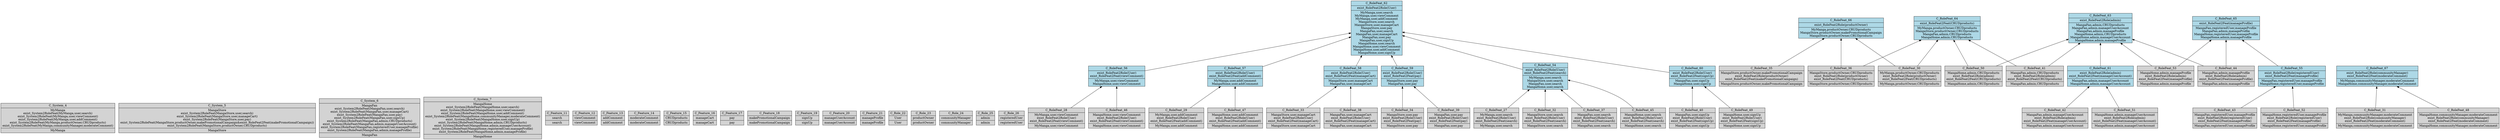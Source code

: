 digraph G { 
	rankdir=BT;
subgraph System { 
label="System";
4 [shape=record,style=filled,label="{C_System_4|MyManga\nexist_System2RoleFeat(MyManga,user,search)\nexist_System2RoleFeat(MyManga,user,viewComment)\nexist_System2RoleFeat(MyManga,user,addComment)\nexist_System2RoleFeat(MyManga,productOwner,CRUDproducts)\nexist_System2RoleFeat(MyManga,communityManager,moderateComment)\n|MyManga\n}"];
5 [shape=record,style=filled,label="{C_System_5|MangaStore\nexist_System2RoleFeat(MangaStore,user,search)\nexist_System2RoleFeat(MangaStore,user,manageCart)\nexist_System2RoleFeat(MangaStore,user,pay)\nexist_System2RoleFeat(MangaStore,productOwner,makePromotionalCampaign&exist_RoleFeat2Feat(makePromotionalCampaign))\nexist_System2RoleFeat(MangaStore,productOwner,CRUDproducts)\n|MangaStore\n}"];
6 [shape=record,style=filled,label="{C_System_6|MangaFan\nexist_System2RoleFeat(MangaFan,user,search)\nexist_System2RoleFeat(MangaFan,user,manageCart)\nexist_System2RoleFeat(MangaFan,user,pay)\nexist_System2RoleFeat(MangaFan,user,signUp)\nexist_System2RoleFeat(MangaFan,admin,CRUDproducts)\nexist_System2RoleFeat(MangaFan,admin,manageUserAccount)\nexist_System2RoleFeat(MangaFan,registeredUser,manageProfile)\nexist_System2RoleFeat(MangaFan,admin,manageProfile)\n|MangaFan\n}"];
7 [shape=record,style=filled,label="{C_System_7|MangaHome\nexist_System2RoleFeat(MangaHome,user,search)\nexist_System2RoleFeat(MangaHome,user,viewComment)\nexist_System2RoleFeat(MangaHome,user,addComment)\nexist_System2RoleFeat(MangaHome,communityManager,moderateComment)\nexist_System2RoleFeat(MangaHome,user,signUp)\nexist_System2RoleFeat(MangaHome,admin,CRUDproducts)\nexist_System2RoleFeat(MangaHome,admin,manageUserAccount)\nexist_System2RoleFeat(MangaHome,registeredUser,manageProfile)\nexist_System2RoleFeat(MangaHome,admin,manageProfile)\n|MangaHome\n}"];
}
subgraph Feature { 
label="Feature";
11 [shape=record,style=filled,label="{C_Feature_11|search\n|search\n}"];
12 [shape=record,style=filled,label="{C_Feature_12|viewComment\n|viewComment\n}"];
13 [shape=record,style=filled,label="{C_Feature_13|addComment\n|addComment\n}"];
14 [shape=record,style=filled,label="{C_Feature_14|moderateComment\n|moderateComment\n}"];
15 [shape=record,style=filled,label="{C_Feature_15|CRUDproducts\n|CRUDproducts\n}"];
16 [shape=record,style=filled,label="{C_Feature_16|manageCart\n|manageCart\n}"];
17 [shape=record,style=filled,label="{C_Feature_17|pay\n|pay\n}"];
18 [shape=record,style=filled,label="{C_Feature_18|makePromotionalCampaign\n|makePromotionalCampaign\n}"];
19 [shape=record,style=filled,label="{C_Feature_19|signUp\n|signUp\n}"];
20 [shape=record,style=filled,label="{C_Feature_20|manageUserAccount\n|manageUserAccount\n}"];
21 [shape=record,style=filled,label="{C_Feature_21|manageProfile\n|manageProfile\n}"];
}
subgraph Role { 
label="Role";
22 [shape=record,style=filled,label="{C_Role_22|User\n|User\n}"];
23 [shape=record,style=filled,label="{C_Role_23|productOwner\n|productOwner\n}"];
24 [shape=record,style=filled,label="{C_Role_24|communityManager\n|communityManager\n}"];
25 [shape=record,style=filled,label="{C_Role_25|admin\n|admin\n}"];
26 [shape=record,style=filled,label="{C_Role_26|registeredUser\n|registeredUser\n}"];
}
subgraph RoleFeat { 
label="RoleFeat";
27 [shape=record,style=filled,label="{C_RoleFeat_27|MyManga,user,search\nexist_RoleFeat2Role(User)\nexist_RoleFeat2Feat(search)\n|MyManga,user,search\n}"];
28 [shape=record,style=filled,label="{C_RoleFeat_28|MyManga,user,viewComment\nexist_RoleFeat2Role(User)\nexist_RoleFeat2Feat(viewComment)\n|MyManga,user,viewComment\n}"];
29 [shape=record,style=filled,label="{C_RoleFeat_29|MyManga,user,addComment\nexist_RoleFeat2Role(User)\nexist_RoleFeat2Feat(addComment)\n|MyManga,user,addComment\n}"];
30 [shape=record,style=filled,label="{C_RoleFeat_30|MyManga,productOwner,CRUDproducts\nexist_RoleFeat2Role(productOwner)\nexist_RoleFeat2Feat(CRUDproducts)\n|MyManga,productOwner,CRUDproducts\n}"];
32 [shape=record,style=filled,label="{C_RoleFeat_32|MangaStore,user,search\nexist_RoleFeat2Role(User)\nexist_RoleFeat2Feat(search)\n|MangaStore,user,search\n}"];
33 [shape=record,style=filled,label="{C_RoleFeat_33|MangaStore,user,manageCart\nexist_RoleFeat2Role(User)\nexist_RoleFeat2Feat(manageCart)\n|MangaStore,user,manageCart\n}"];
34 [shape=record,style=filled,label="{C_RoleFeat_34|MangaStore,user,pay\nexist_RoleFeat2Role(User)\nexist_RoleFeat2Feat(pay)\n|MangaStore,user,pay\n}"];
36 [shape=record,style=filled,label="{C_RoleFeat_36|MangaStore,productOwner,CRUDproducts\nexist_RoleFeat2Role(productOwner)\nexist_RoleFeat2Feat(CRUDproducts)\n|MangaStore,productOwner,CRUDproducts\n}"];
37 [shape=record,style=filled,label="{C_RoleFeat_37|MangaFan,user,search\nexist_RoleFeat2Role(User)\nexist_RoleFeat2Feat(search)\n|MangaFan,user,search\n}"];
38 [shape=record,style=filled,label="{C_RoleFeat_38|MangaFan,user,manageCart\nexist_RoleFeat2Role(User)\nexist_RoleFeat2Feat(manageCart)\n|MangaFan,user,manageCart\n}"];
39 [shape=record,style=filled,label="{C_RoleFeat_39|MangaFan,user,pay\nexist_RoleFeat2Role(User)\nexist_RoleFeat2Feat(pay)\n|MangaFan,user,pay\n}"];
40 [shape=record,style=filled,label="{C_RoleFeat_40|MangaFan,user,signUp\nexist_RoleFeat2Role(User)\nexist_RoleFeat2Feat(signUp)\n|MangaFan,user,signUp\n}"];
41 [shape=record,style=filled,label="{C_RoleFeat_41|MangaFan,admin,CRUDproducts\nexist_RoleFeat2Role(admin)\nexist_RoleFeat2Feat(CRUDproducts)\n|MangaFan,admin,CRUDproducts\n}"];
42 [shape=record,style=filled,label="{C_RoleFeat_42|MangaFan,admin,manageUserAccount\nexist_RoleFeat2Role(admin)\nexist_RoleFeat2Feat(manageUserAccount)\n|MangaFan,admin,manageUserAccount\n}"];
43 [shape=record,style=filled,label="{C_RoleFeat_43|MangaFan,registeredUser,manageProfile\nexist_RoleFeat2Role(registeredUser)\nexist_RoleFeat2Feat(manageProfile)\n|MangaFan,registeredUser,manageProfile\n}"];
44 [shape=record,style=filled,label="{C_RoleFeat_44|MangaFan,admin,manageProfile\nexist_RoleFeat2Role(admin)\nexist_RoleFeat2Feat(manageProfile)\n|MangaFan,admin,manageProfile\n}"];
45 [shape=record,style=filled,label="{C_RoleFeat_45|MangaHome,user,search\nexist_RoleFeat2Role(User)\nexist_RoleFeat2Feat(search)\n|MangaHome,user,search\n}"];
46 [shape=record,style=filled,label="{C_RoleFeat_46|MangaHome,user,viewComment\nexist_RoleFeat2Role(User)\nexist_RoleFeat2Feat(viewComment)\n|MangaHome,user,viewComment\n}"];
47 [shape=record,style=filled,label="{C_RoleFeat_47|MangaHome,user,addComment\nexist_RoleFeat2Role(User)\nexist_RoleFeat2Feat(addComment)\n|MangaHome,user,addComment\n}"];
49 [shape=record,style=filled,label="{C_RoleFeat_49|MangaHome,user,signUp\nexist_RoleFeat2Role(User)\nexist_RoleFeat2Feat(signUp)\n|MangaHome,user,signUp\n}"];
50 [shape=record,style=filled,label="{C_RoleFeat_50|MangaHome,admin,CRUDproducts\nexist_RoleFeat2Role(admin)\nexist_RoleFeat2Feat(CRUDproducts)\n|MangaHome,admin,CRUDproducts\n}"];
51 [shape=record,style=filled,label="{C_RoleFeat_51|MangaHome,admin,manageUserAccount\nexist_RoleFeat2Role(admin)\nexist_RoleFeat2Feat(manageUserAccount)\n|MangaHome,admin,manageUserAccount\n}"];
52 [shape=record,style=filled,label="{C_RoleFeat_52|MangaHome,registeredUser,manageProfile\nexist_RoleFeat2Role(registeredUser)\nexist_RoleFeat2Feat(manageProfile)\n|MangaHome,registeredUser,manageProfile\n}"];
53 [shape=record,style=filled,label="{C_RoleFeat_53|MangaHome,admin,manageProfile\nexist_RoleFeat2Role(admin)\nexist_RoleFeat2Feat(manageProfile)\n|MangaHome,admin,manageProfile\n}"];
31 [shape=record,style=filled,label="{C_RoleFeat_31|MyManga,communityManager,moderateComment\nexist_RoleFeat2Role(communityManager)\nexist_RoleFeat2Feat(moderateComment)\n|MyManga,communityManager,moderateComment\n}"];
35 [shape=record,style=filled,label="{C_RoleFeat_35|MangaStore,productOwner,makePromotionalCampaign\nexist_RoleFeat2Role(productOwner)\nexist_RoleFeat2Feat(makePromotionalCampaign)\n|MangaStore,productOwner,makePromotionalCampaign\n}"];
48 [shape=record,style=filled,label="{C_RoleFeat_48|MangaHome,communityManager,moderateComment\nexist_RoleFeat2Role(communityManager)\nexist_RoleFeat2Feat(moderateComment)\n|MangaHome,communityManager,moderateComment\n}"];
54 [shape=record,style=filled,fillcolor=lightblue,label="{C_RoleFeat_54|exist_RoleFeat2Role(User)\nexist_RoleFeat2Feat(search)\n|MyManga,user,search\nMangaStore,user,search\nMangaFan,user,search\nMangaHome,user,search\n}"];
55 [shape=record,style=filled,fillcolor=lightblue,label="{C_RoleFeat_55|exist_RoleFeat2Role(registeredUser)\nexist_RoleFeat2Feat(manageProfile)\n|MangaFan,registeredUser,manageProfile\nMangaHome,registeredUser,manageProfile\n}"];
56 [shape=record,style=filled,fillcolor=lightblue,label="{C_RoleFeat_56|exist_RoleFeat2Role(User)\nexist_RoleFeat2Feat(viewComment)\n|MyManga,user,viewComment\nMangaHome,user,viewComment\n}"];
57 [shape=record,style=filled,fillcolor=lightblue,label="{C_RoleFeat_57|exist_RoleFeat2Role(User)\nexist_RoleFeat2Feat(addComment)\n|MyManga,user,addComment\nMangaHome,user,addComment\n}"];
58 [shape=record,style=filled,fillcolor=lightblue,label="{C_RoleFeat_58|exist_RoleFeat2Role(User)\nexist_RoleFeat2Feat(manageCart)\n|MangaStore,user,manageCart\nMangaFan,user,manageCart\n}"];
59 [shape=record,style=filled,fillcolor=lightblue,label="{C_RoleFeat_59|exist_RoleFeat2Role(User)\nexist_RoleFeat2Feat(pay)\n|MangaStore,user,pay\nMangaFan,user,pay\n}"];
60 [shape=record,style=filled,fillcolor=lightblue,label="{C_RoleFeat_60|exist_RoleFeat2Role(User)\nexist_RoleFeat2Feat(signUp)\n|MangaFan,user,signUp\nMangaHome,user,signUp\n}"];
61 [shape=record,style=filled,fillcolor=lightblue,label="{C_RoleFeat_61|exist_RoleFeat2Role(admin)\nexist_RoleFeat2Feat(manageUserAccount)\n|MangaFan,admin,manageUserAccount\nMangaHome,admin,manageUserAccount\n}"];
62 [shape=record,style=filled,fillcolor=lightblue,label="{C_RoleFeat_62|exist_RoleFeat2Role(User)\n|MyManga,user,search\nMyManga,user,viewComment\nMyManga,user,addComment\nMangaStore,user,search\nMangaStore,user,manageCart\nMangaStore,user,pay\nMangaFan,user,search\nMangaFan,user,manageCart\nMangaFan,user,pay\nMangaFan,user,signUp\nMangaHome,user,search\nMangaHome,user,viewComment\nMangaHome,user,addComment\nMangaHome,user,signUp\n}"];
63 [shape=record,style=filled,fillcolor=lightblue,label="{C_RoleFeat_63|exist_RoleFeat2Role(admin)\n|MangaFan,admin,CRUDproducts\nMangaFan,admin,manageUserAccount\nMangaFan,admin,manageProfile\nMangaHome,admin,CRUDproducts\nMangaHome,admin,manageUserAccount\nMangaHome,admin,manageProfile\n}"];
64 [shape=record,style=filled,fillcolor=lightblue,label="{C_RoleFeat_64|exist_RoleFeat2Feat(CRUDproducts)\n|MyManga,productOwner,CRUDproducts\nMangaStore,productOwner,CRUDproducts\nMangaFan,admin,CRUDproducts\nMangaHome,admin,CRUDproducts\n}"];
65 [shape=record,style=filled,fillcolor=lightblue,label="{C_RoleFeat_65|exist_RoleFeat2Feat(manageProfile)\n|MangaFan,registeredUser,manageProfile\nMangaFan,admin,manageProfile\nMangaHome,registeredUser,manageProfile\nMangaHome,admin,manageProfile\n}"];
66 [shape=record,style=filled,fillcolor=lightblue,label="{C_RoleFeat_66|exist_RoleFeat2Role(productOwner)\n|MyManga,productOwner,CRUDproducts\nMangaStore,productOwner,makePromotionalCampaign\nMangaStore,productOwner,CRUDproducts\n}"];
67 [shape=record,style=filled,fillcolor=lightblue,label="{C_RoleFeat_67|exist_RoleFeat2Role(communityManager)\nexist_RoleFeat2Feat(moderateComment)\n|MyManga,communityManager,moderateComment\nMangaHome,communityManager,moderateComment\n}"];
	27 -> 54
	32 -> 54
	37 -> 54
	45 -> 54
	43 -> 55
	52 -> 55
	28 -> 56
	46 -> 56
	29 -> 57
	47 -> 57
	33 -> 58
	38 -> 58
	34 -> 59
	39 -> 59
	40 -> 60
	49 -> 60
	42 -> 61
	51 -> 61
	54 -> 62
	56 -> 62
	57 -> 62
	58 -> 62
	59 -> 62
	60 -> 62
	41 -> 63
	44 -> 63
	50 -> 63
	53 -> 63
	61 -> 63
	30 -> 64
	36 -> 64
	41 -> 64
	50 -> 64
	44 -> 65
	53 -> 65
	55 -> 65
	30 -> 66
	36 -> 66
	35 -> 66
	31 -> 67
	48 -> 67
}
}
